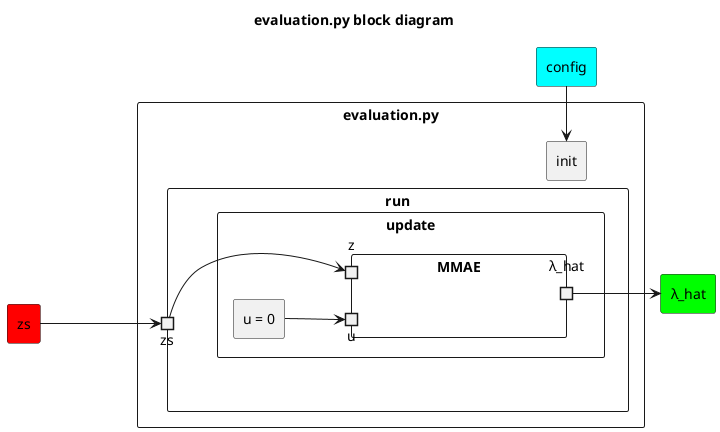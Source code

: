 @startuml evaluation
left to right direction
skinparam BackgroundColor transparent
skinparam componentStyle rectangle

title evaluation.py block diagram
component "config" as config #aqua
component "zs" as zsin #red
component "λ_hat" as lambdas #lime

component "evaluation.py" as eval {
    component "init" as initeval

    component "run" as run {
        portin "zs" as zs
        component "update" as update {
            component "u = 0" as uzero
            component "MMAE" as mmae {
                portin "u" as uin
                portin "z" as zin
                portout "λ_hat" as plambda
            }
        }
        zs --> zin
    }

    initeval -u[hidden]- mmae
    uzero --> uin
}

config -l-> initeval
zsin ---> zs
plambda --> lambdas

@enduml